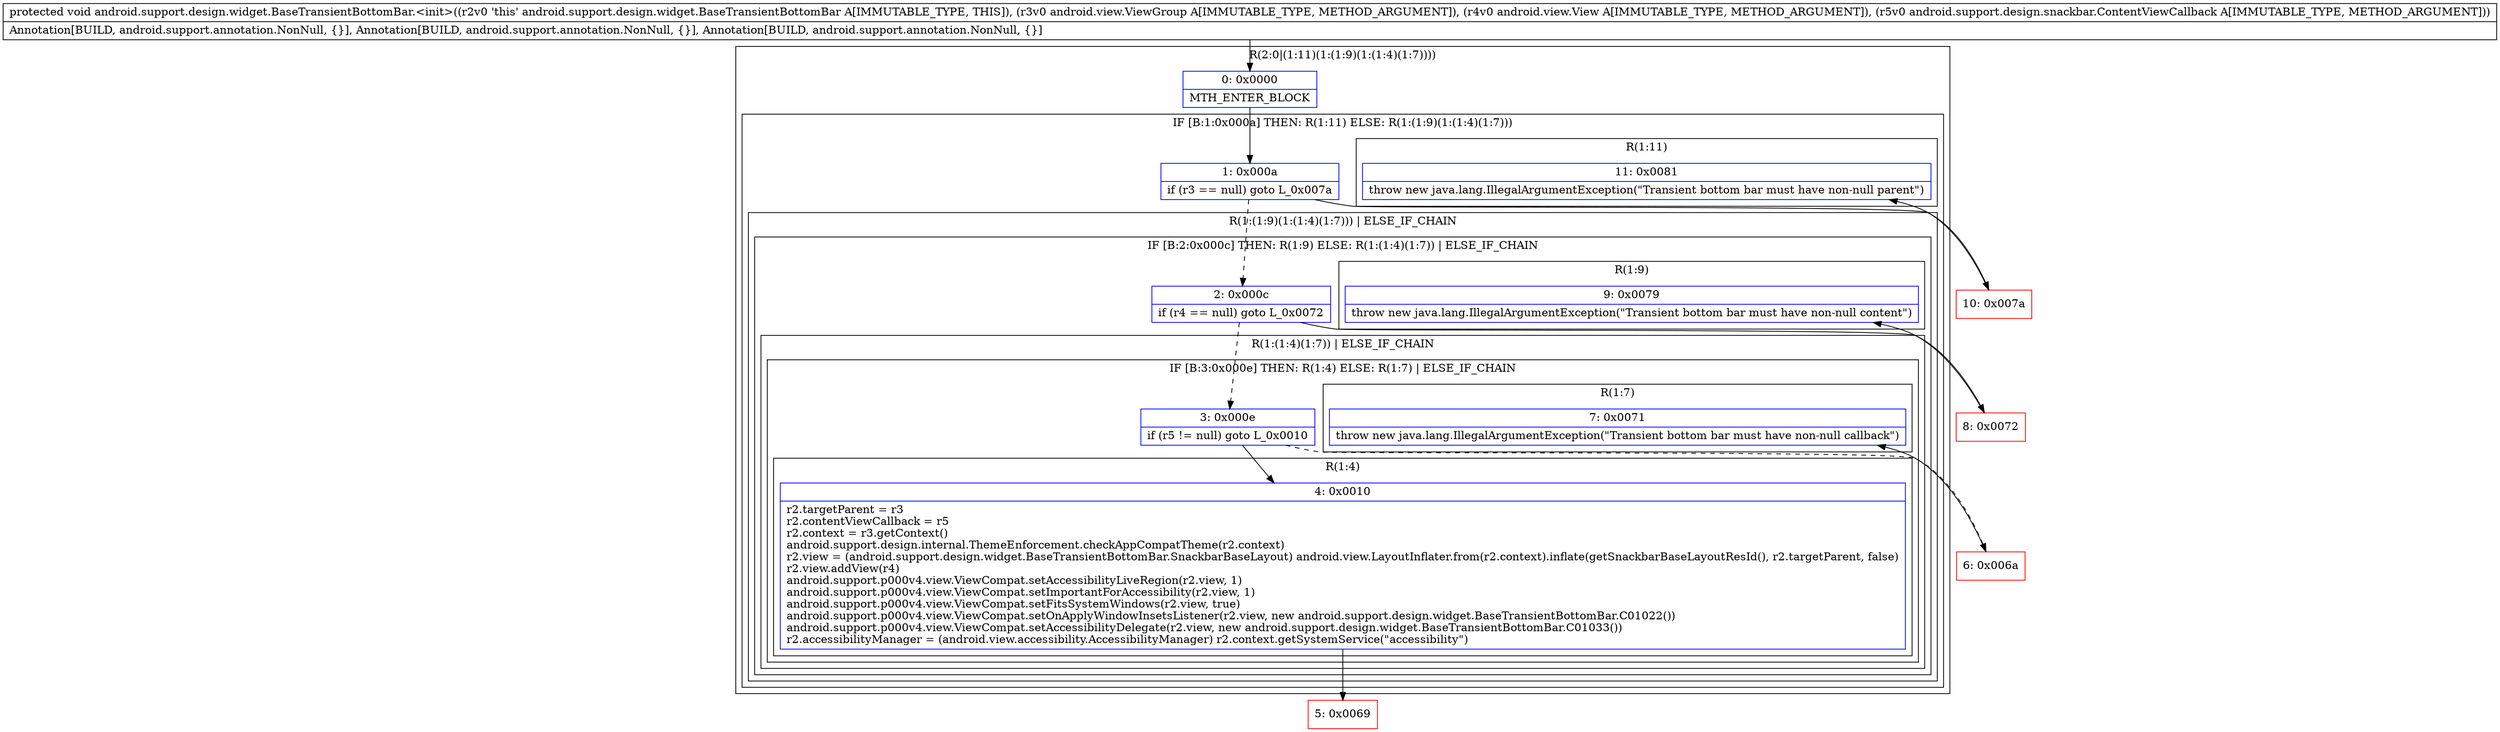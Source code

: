 digraph "CFG forandroid.support.design.widget.BaseTransientBottomBar.\<init\>(Landroid\/view\/ViewGroup;Landroid\/view\/View;Landroid\/support\/design\/snackbar\/ContentViewCallback;)V" {
subgraph cluster_Region_135151302 {
label = "R(2:0|(1:11)(1:(1:9)(1:(1:4)(1:7))))";
node [shape=record,color=blue];
Node_0 [shape=record,label="{0\:\ 0x0000|MTH_ENTER_BLOCK\l}"];
subgraph cluster_IfRegion_70144366 {
label = "IF [B:1:0x000a] THEN: R(1:11) ELSE: R(1:(1:9)(1:(1:4)(1:7)))";
node [shape=record,color=blue];
Node_1 [shape=record,label="{1\:\ 0x000a|if (r3 == null) goto L_0x007a\l}"];
subgraph cluster_Region_2064075255 {
label = "R(1:11)";
node [shape=record,color=blue];
Node_11 [shape=record,label="{11\:\ 0x0081|throw new java.lang.IllegalArgumentException(\"Transient bottom bar must have non\-null parent\")\l}"];
}
subgraph cluster_Region_1445510330 {
label = "R(1:(1:9)(1:(1:4)(1:7))) | ELSE_IF_CHAIN\l";
node [shape=record,color=blue];
subgraph cluster_IfRegion_799621303 {
label = "IF [B:2:0x000c] THEN: R(1:9) ELSE: R(1:(1:4)(1:7)) | ELSE_IF_CHAIN\l";
node [shape=record,color=blue];
Node_2 [shape=record,label="{2\:\ 0x000c|if (r4 == null) goto L_0x0072\l}"];
subgraph cluster_Region_1509605645 {
label = "R(1:9)";
node [shape=record,color=blue];
Node_9 [shape=record,label="{9\:\ 0x0079|throw new java.lang.IllegalArgumentException(\"Transient bottom bar must have non\-null content\")\l}"];
}
subgraph cluster_Region_418603828 {
label = "R(1:(1:4)(1:7)) | ELSE_IF_CHAIN\l";
node [shape=record,color=blue];
subgraph cluster_IfRegion_187552252 {
label = "IF [B:3:0x000e] THEN: R(1:4) ELSE: R(1:7) | ELSE_IF_CHAIN\l";
node [shape=record,color=blue];
Node_3 [shape=record,label="{3\:\ 0x000e|if (r5 != null) goto L_0x0010\l}"];
subgraph cluster_Region_1860474070 {
label = "R(1:4)";
node [shape=record,color=blue];
Node_4 [shape=record,label="{4\:\ 0x0010|r2.targetParent = r3\lr2.contentViewCallback = r5\lr2.context = r3.getContext()\landroid.support.design.internal.ThemeEnforcement.checkAppCompatTheme(r2.context)\lr2.view = (android.support.design.widget.BaseTransientBottomBar.SnackbarBaseLayout) android.view.LayoutInflater.from(r2.context).inflate(getSnackbarBaseLayoutResId(), r2.targetParent, false)\lr2.view.addView(r4)\landroid.support.p000v4.view.ViewCompat.setAccessibilityLiveRegion(r2.view, 1)\landroid.support.p000v4.view.ViewCompat.setImportantForAccessibility(r2.view, 1)\landroid.support.p000v4.view.ViewCompat.setFitsSystemWindows(r2.view, true)\landroid.support.p000v4.view.ViewCompat.setOnApplyWindowInsetsListener(r2.view, new android.support.design.widget.BaseTransientBottomBar.C01022())\landroid.support.p000v4.view.ViewCompat.setAccessibilityDelegate(r2.view, new android.support.design.widget.BaseTransientBottomBar.C01033())\lr2.accessibilityManager = (android.view.accessibility.AccessibilityManager) r2.context.getSystemService(\"accessibility\")\l}"];
}
subgraph cluster_Region_1629082286 {
label = "R(1:7)";
node [shape=record,color=blue];
Node_7 [shape=record,label="{7\:\ 0x0071|throw new java.lang.IllegalArgumentException(\"Transient bottom bar must have non\-null callback\")\l}"];
}
}
}
}
}
}
}
Node_5 [shape=record,color=red,label="{5\:\ 0x0069}"];
Node_6 [shape=record,color=red,label="{6\:\ 0x006a}"];
Node_8 [shape=record,color=red,label="{8\:\ 0x0072}"];
Node_10 [shape=record,color=red,label="{10\:\ 0x007a}"];
MethodNode[shape=record,label="{protected void android.support.design.widget.BaseTransientBottomBar.\<init\>((r2v0 'this' android.support.design.widget.BaseTransientBottomBar A[IMMUTABLE_TYPE, THIS]), (r3v0 android.view.ViewGroup A[IMMUTABLE_TYPE, METHOD_ARGUMENT]), (r4v0 android.view.View A[IMMUTABLE_TYPE, METHOD_ARGUMENT]), (r5v0 android.support.design.snackbar.ContentViewCallback A[IMMUTABLE_TYPE, METHOD_ARGUMENT]))  | Annotation[BUILD, android.support.annotation.NonNull, \{\}], Annotation[BUILD, android.support.annotation.NonNull, \{\}], Annotation[BUILD, android.support.annotation.NonNull, \{\}]\l}"];
MethodNode -> Node_0;
Node_0 -> Node_1;
Node_1 -> Node_2[style=dashed];
Node_1 -> Node_10;
Node_2 -> Node_3[style=dashed];
Node_2 -> Node_8;
Node_3 -> Node_4;
Node_3 -> Node_6[style=dashed];
Node_4 -> Node_5;
Node_6 -> Node_7;
Node_8 -> Node_9;
Node_10 -> Node_11;
}

